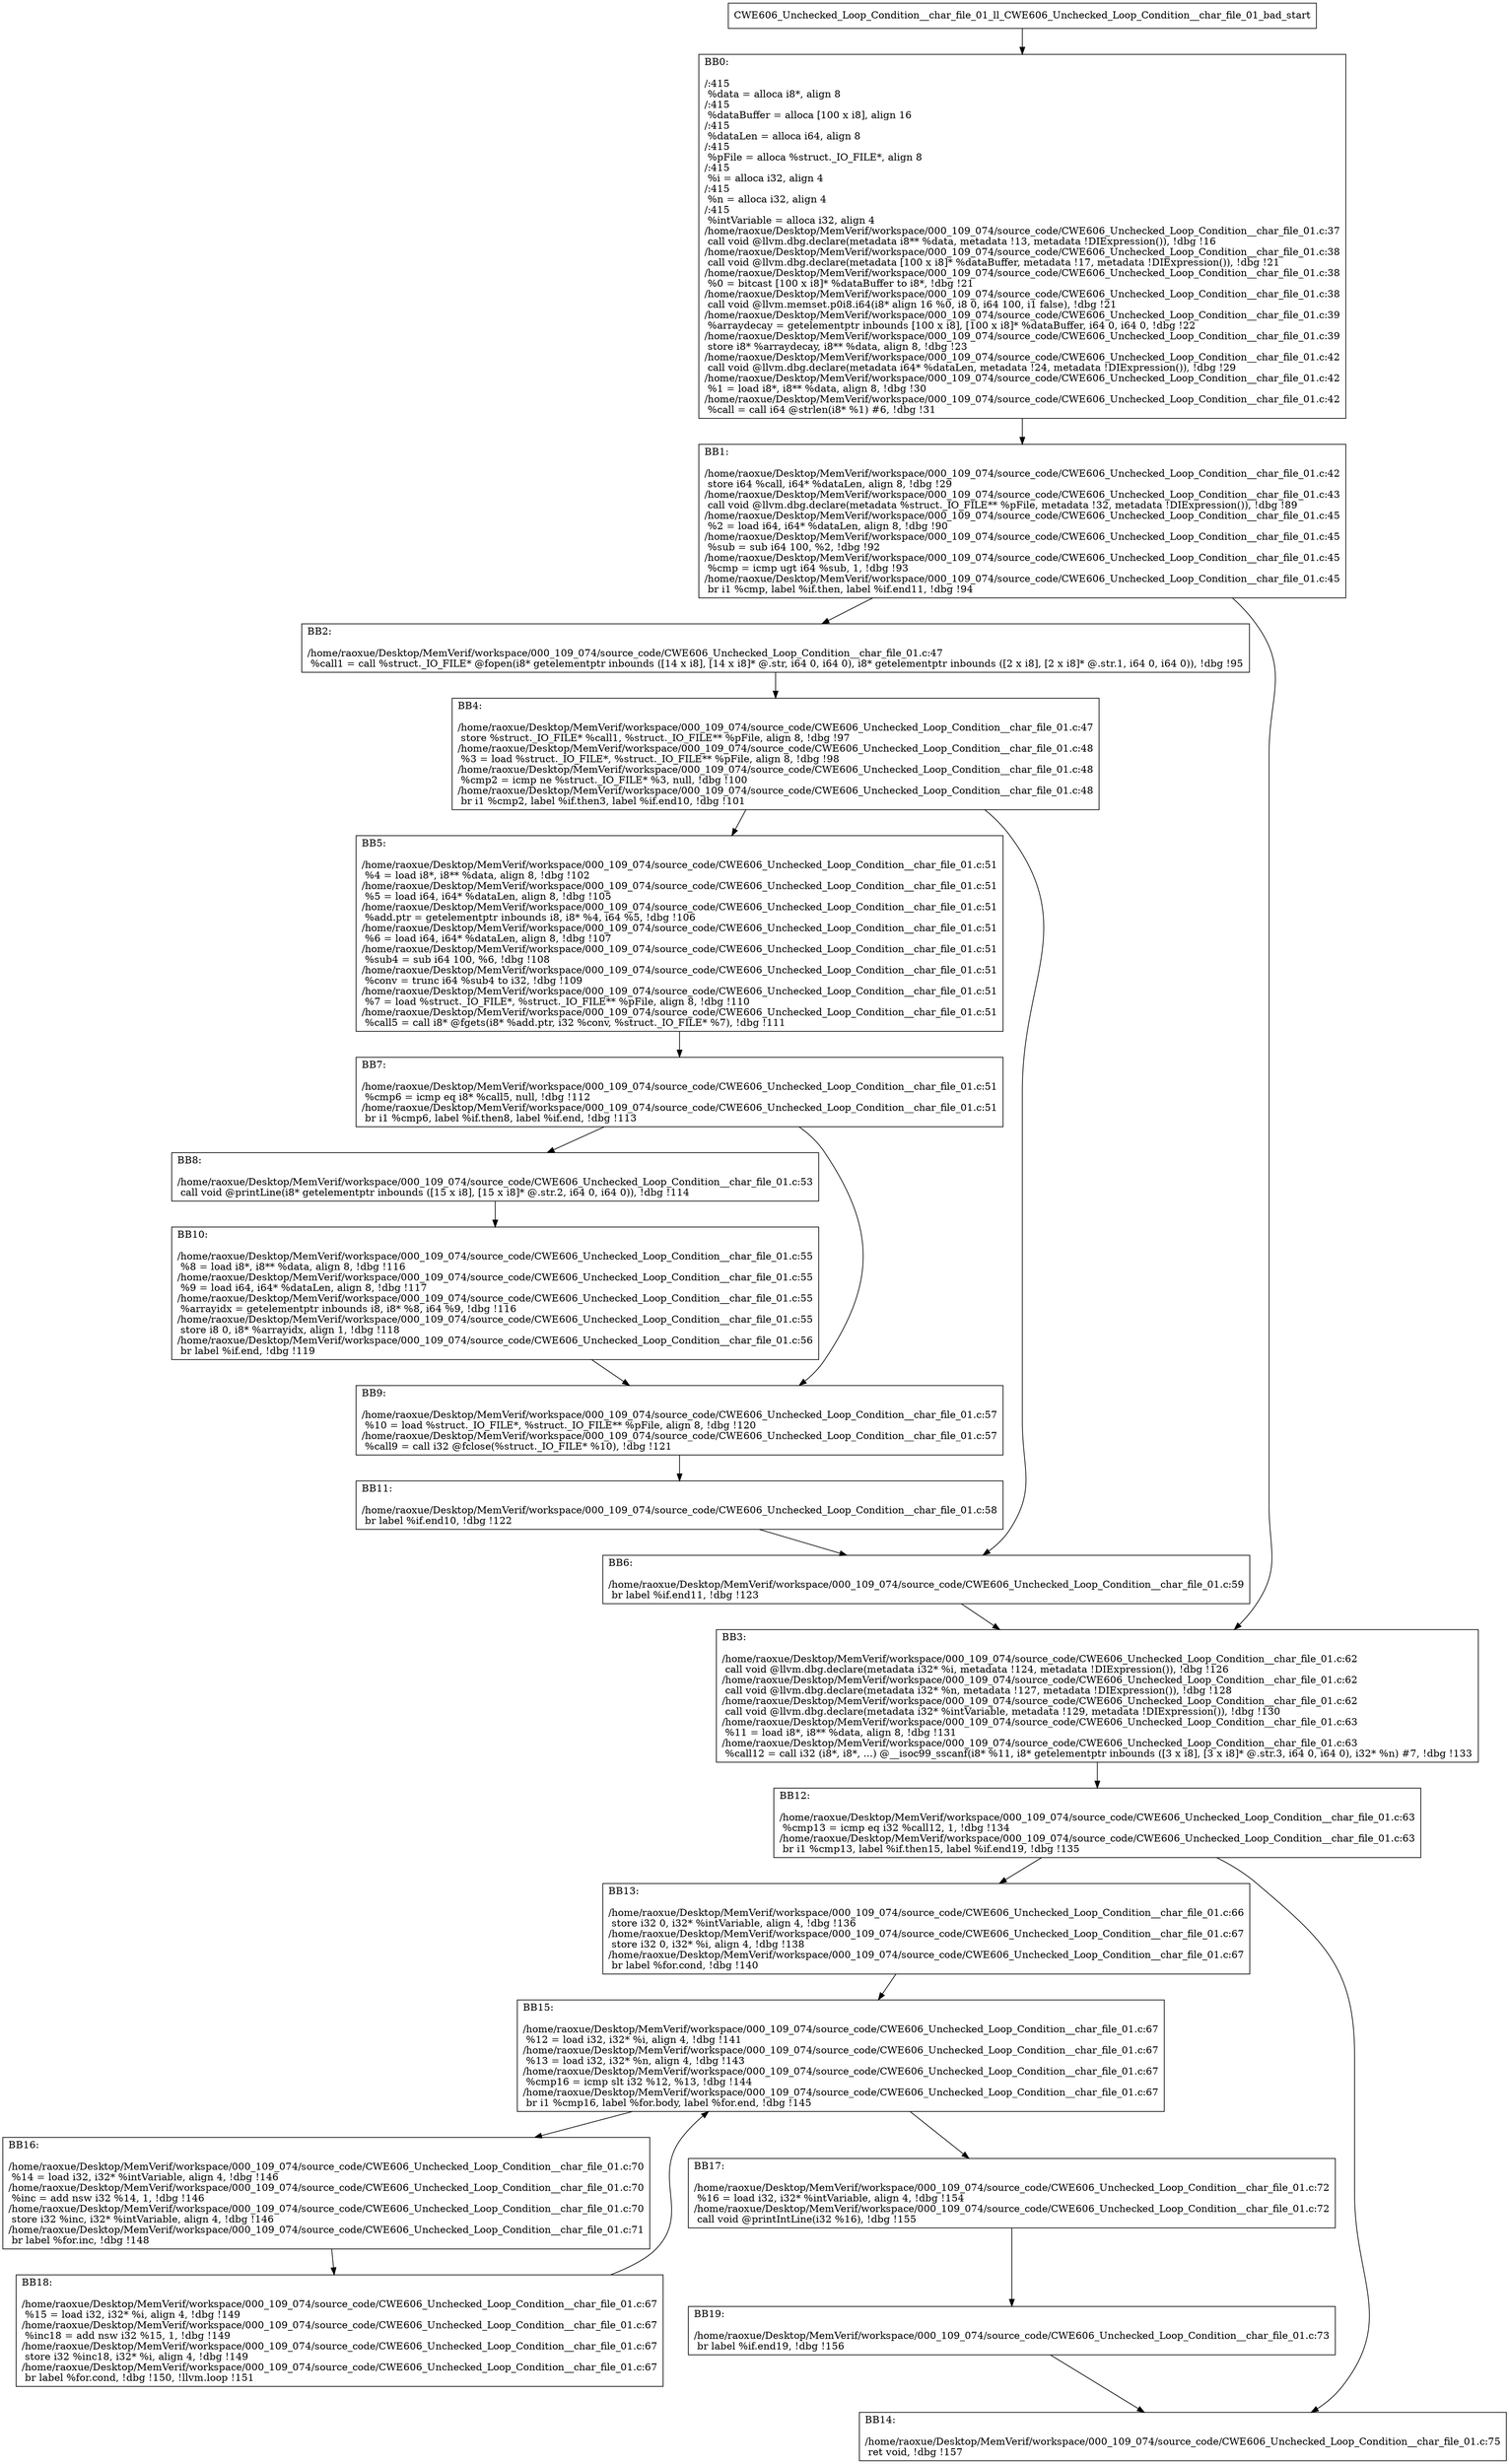 digraph "CFG for'CWE606_Unchecked_Loop_Condition__char_file_01_ll_CWE606_Unchecked_Loop_Condition__char_file_01_bad' function" {
	BBCWE606_Unchecked_Loop_Condition__char_file_01_ll_CWE606_Unchecked_Loop_Condition__char_file_01_bad_start[shape=record,label="{CWE606_Unchecked_Loop_Condition__char_file_01_ll_CWE606_Unchecked_Loop_Condition__char_file_01_bad_start}"];
	BBCWE606_Unchecked_Loop_Condition__char_file_01_ll_CWE606_Unchecked_Loop_Condition__char_file_01_bad_start-> CWE606_Unchecked_Loop_Condition__char_file_01_ll_CWE606_Unchecked_Loop_Condition__char_file_01_badBB0;
	CWE606_Unchecked_Loop_Condition__char_file_01_ll_CWE606_Unchecked_Loop_Condition__char_file_01_badBB0 [shape=record, label="{BB0:\l\l/:415\l
  %data = alloca i8*, align 8\l
/:415\l
  %dataBuffer = alloca [100 x i8], align 16\l
/:415\l
  %dataLen = alloca i64, align 8\l
/:415\l
  %pFile = alloca %struct._IO_FILE*, align 8\l
/:415\l
  %i = alloca i32, align 4\l
/:415\l
  %n = alloca i32, align 4\l
/:415\l
  %intVariable = alloca i32, align 4\l
/home/raoxue/Desktop/MemVerif/workspace/000_109_074/source_code/CWE606_Unchecked_Loop_Condition__char_file_01.c:37\l
  call void @llvm.dbg.declare(metadata i8** %data, metadata !13, metadata !DIExpression()), !dbg !16\l
/home/raoxue/Desktop/MemVerif/workspace/000_109_074/source_code/CWE606_Unchecked_Loop_Condition__char_file_01.c:38\l
  call void @llvm.dbg.declare(metadata [100 x i8]* %dataBuffer, metadata !17, metadata !DIExpression()), !dbg !21\l
/home/raoxue/Desktop/MemVerif/workspace/000_109_074/source_code/CWE606_Unchecked_Loop_Condition__char_file_01.c:38\l
  %0 = bitcast [100 x i8]* %dataBuffer to i8*, !dbg !21\l
/home/raoxue/Desktop/MemVerif/workspace/000_109_074/source_code/CWE606_Unchecked_Loop_Condition__char_file_01.c:38\l
  call void @llvm.memset.p0i8.i64(i8* align 16 %0, i8 0, i64 100, i1 false), !dbg !21\l
/home/raoxue/Desktop/MemVerif/workspace/000_109_074/source_code/CWE606_Unchecked_Loop_Condition__char_file_01.c:39\l
  %arraydecay = getelementptr inbounds [100 x i8], [100 x i8]* %dataBuffer, i64 0, i64 0, !dbg !22\l
/home/raoxue/Desktop/MemVerif/workspace/000_109_074/source_code/CWE606_Unchecked_Loop_Condition__char_file_01.c:39\l
  store i8* %arraydecay, i8** %data, align 8, !dbg !23\l
/home/raoxue/Desktop/MemVerif/workspace/000_109_074/source_code/CWE606_Unchecked_Loop_Condition__char_file_01.c:42\l
  call void @llvm.dbg.declare(metadata i64* %dataLen, metadata !24, metadata !DIExpression()), !dbg !29\l
/home/raoxue/Desktop/MemVerif/workspace/000_109_074/source_code/CWE606_Unchecked_Loop_Condition__char_file_01.c:42\l
  %1 = load i8*, i8** %data, align 8, !dbg !30\l
/home/raoxue/Desktop/MemVerif/workspace/000_109_074/source_code/CWE606_Unchecked_Loop_Condition__char_file_01.c:42\l
  %call = call i64 @strlen(i8* %1) #6, !dbg !31\l
}"];
	CWE606_Unchecked_Loop_Condition__char_file_01_ll_CWE606_Unchecked_Loop_Condition__char_file_01_badBB0-> CWE606_Unchecked_Loop_Condition__char_file_01_ll_CWE606_Unchecked_Loop_Condition__char_file_01_badBB1;
	CWE606_Unchecked_Loop_Condition__char_file_01_ll_CWE606_Unchecked_Loop_Condition__char_file_01_badBB1 [shape=record, label="{BB1:\l\l/home/raoxue/Desktop/MemVerif/workspace/000_109_074/source_code/CWE606_Unchecked_Loop_Condition__char_file_01.c:42\l
  store i64 %call, i64* %dataLen, align 8, !dbg !29\l
/home/raoxue/Desktop/MemVerif/workspace/000_109_074/source_code/CWE606_Unchecked_Loop_Condition__char_file_01.c:43\l
  call void @llvm.dbg.declare(metadata %struct._IO_FILE** %pFile, metadata !32, metadata !DIExpression()), !dbg !89\l
/home/raoxue/Desktop/MemVerif/workspace/000_109_074/source_code/CWE606_Unchecked_Loop_Condition__char_file_01.c:45\l
  %2 = load i64, i64* %dataLen, align 8, !dbg !90\l
/home/raoxue/Desktop/MemVerif/workspace/000_109_074/source_code/CWE606_Unchecked_Loop_Condition__char_file_01.c:45\l
  %sub = sub i64 100, %2, !dbg !92\l
/home/raoxue/Desktop/MemVerif/workspace/000_109_074/source_code/CWE606_Unchecked_Loop_Condition__char_file_01.c:45\l
  %cmp = icmp ugt i64 %sub, 1, !dbg !93\l
/home/raoxue/Desktop/MemVerif/workspace/000_109_074/source_code/CWE606_Unchecked_Loop_Condition__char_file_01.c:45\l
  br i1 %cmp, label %if.then, label %if.end11, !dbg !94\l
}"];
	CWE606_Unchecked_Loop_Condition__char_file_01_ll_CWE606_Unchecked_Loop_Condition__char_file_01_badBB1-> CWE606_Unchecked_Loop_Condition__char_file_01_ll_CWE606_Unchecked_Loop_Condition__char_file_01_badBB2;
	CWE606_Unchecked_Loop_Condition__char_file_01_ll_CWE606_Unchecked_Loop_Condition__char_file_01_badBB1-> CWE606_Unchecked_Loop_Condition__char_file_01_ll_CWE606_Unchecked_Loop_Condition__char_file_01_badBB3;
	CWE606_Unchecked_Loop_Condition__char_file_01_ll_CWE606_Unchecked_Loop_Condition__char_file_01_badBB2 [shape=record, label="{BB2:\l\l/home/raoxue/Desktop/MemVerif/workspace/000_109_074/source_code/CWE606_Unchecked_Loop_Condition__char_file_01.c:47\l
  %call1 = call %struct._IO_FILE* @fopen(i8* getelementptr inbounds ([14 x i8], [14 x i8]* @.str, i64 0, i64 0), i8* getelementptr inbounds ([2 x i8], [2 x i8]* @.str.1, i64 0, i64 0)), !dbg !95\l
}"];
	CWE606_Unchecked_Loop_Condition__char_file_01_ll_CWE606_Unchecked_Loop_Condition__char_file_01_badBB2-> CWE606_Unchecked_Loop_Condition__char_file_01_ll_CWE606_Unchecked_Loop_Condition__char_file_01_badBB4;
	CWE606_Unchecked_Loop_Condition__char_file_01_ll_CWE606_Unchecked_Loop_Condition__char_file_01_badBB4 [shape=record, label="{BB4:\l\l/home/raoxue/Desktop/MemVerif/workspace/000_109_074/source_code/CWE606_Unchecked_Loop_Condition__char_file_01.c:47\l
  store %struct._IO_FILE* %call1, %struct._IO_FILE** %pFile, align 8, !dbg !97\l
/home/raoxue/Desktop/MemVerif/workspace/000_109_074/source_code/CWE606_Unchecked_Loop_Condition__char_file_01.c:48\l
  %3 = load %struct._IO_FILE*, %struct._IO_FILE** %pFile, align 8, !dbg !98\l
/home/raoxue/Desktop/MemVerif/workspace/000_109_074/source_code/CWE606_Unchecked_Loop_Condition__char_file_01.c:48\l
  %cmp2 = icmp ne %struct._IO_FILE* %3, null, !dbg !100\l
/home/raoxue/Desktop/MemVerif/workspace/000_109_074/source_code/CWE606_Unchecked_Loop_Condition__char_file_01.c:48\l
  br i1 %cmp2, label %if.then3, label %if.end10, !dbg !101\l
}"];
	CWE606_Unchecked_Loop_Condition__char_file_01_ll_CWE606_Unchecked_Loop_Condition__char_file_01_badBB4-> CWE606_Unchecked_Loop_Condition__char_file_01_ll_CWE606_Unchecked_Loop_Condition__char_file_01_badBB5;
	CWE606_Unchecked_Loop_Condition__char_file_01_ll_CWE606_Unchecked_Loop_Condition__char_file_01_badBB4-> CWE606_Unchecked_Loop_Condition__char_file_01_ll_CWE606_Unchecked_Loop_Condition__char_file_01_badBB6;
	CWE606_Unchecked_Loop_Condition__char_file_01_ll_CWE606_Unchecked_Loop_Condition__char_file_01_badBB5 [shape=record, label="{BB5:\l\l/home/raoxue/Desktop/MemVerif/workspace/000_109_074/source_code/CWE606_Unchecked_Loop_Condition__char_file_01.c:51\l
  %4 = load i8*, i8** %data, align 8, !dbg !102\l
/home/raoxue/Desktop/MemVerif/workspace/000_109_074/source_code/CWE606_Unchecked_Loop_Condition__char_file_01.c:51\l
  %5 = load i64, i64* %dataLen, align 8, !dbg !105\l
/home/raoxue/Desktop/MemVerif/workspace/000_109_074/source_code/CWE606_Unchecked_Loop_Condition__char_file_01.c:51\l
  %add.ptr = getelementptr inbounds i8, i8* %4, i64 %5, !dbg !106\l
/home/raoxue/Desktop/MemVerif/workspace/000_109_074/source_code/CWE606_Unchecked_Loop_Condition__char_file_01.c:51\l
  %6 = load i64, i64* %dataLen, align 8, !dbg !107\l
/home/raoxue/Desktop/MemVerif/workspace/000_109_074/source_code/CWE606_Unchecked_Loop_Condition__char_file_01.c:51\l
  %sub4 = sub i64 100, %6, !dbg !108\l
/home/raoxue/Desktop/MemVerif/workspace/000_109_074/source_code/CWE606_Unchecked_Loop_Condition__char_file_01.c:51\l
  %conv = trunc i64 %sub4 to i32, !dbg !109\l
/home/raoxue/Desktop/MemVerif/workspace/000_109_074/source_code/CWE606_Unchecked_Loop_Condition__char_file_01.c:51\l
  %7 = load %struct._IO_FILE*, %struct._IO_FILE** %pFile, align 8, !dbg !110\l
/home/raoxue/Desktop/MemVerif/workspace/000_109_074/source_code/CWE606_Unchecked_Loop_Condition__char_file_01.c:51\l
  %call5 = call i8* @fgets(i8* %add.ptr, i32 %conv, %struct._IO_FILE* %7), !dbg !111\l
}"];
	CWE606_Unchecked_Loop_Condition__char_file_01_ll_CWE606_Unchecked_Loop_Condition__char_file_01_badBB5-> CWE606_Unchecked_Loop_Condition__char_file_01_ll_CWE606_Unchecked_Loop_Condition__char_file_01_badBB7;
	CWE606_Unchecked_Loop_Condition__char_file_01_ll_CWE606_Unchecked_Loop_Condition__char_file_01_badBB7 [shape=record, label="{BB7:\l\l/home/raoxue/Desktop/MemVerif/workspace/000_109_074/source_code/CWE606_Unchecked_Loop_Condition__char_file_01.c:51\l
  %cmp6 = icmp eq i8* %call5, null, !dbg !112\l
/home/raoxue/Desktop/MemVerif/workspace/000_109_074/source_code/CWE606_Unchecked_Loop_Condition__char_file_01.c:51\l
  br i1 %cmp6, label %if.then8, label %if.end, !dbg !113\l
}"];
	CWE606_Unchecked_Loop_Condition__char_file_01_ll_CWE606_Unchecked_Loop_Condition__char_file_01_badBB7-> CWE606_Unchecked_Loop_Condition__char_file_01_ll_CWE606_Unchecked_Loop_Condition__char_file_01_badBB8;
	CWE606_Unchecked_Loop_Condition__char_file_01_ll_CWE606_Unchecked_Loop_Condition__char_file_01_badBB7-> CWE606_Unchecked_Loop_Condition__char_file_01_ll_CWE606_Unchecked_Loop_Condition__char_file_01_badBB9;
	CWE606_Unchecked_Loop_Condition__char_file_01_ll_CWE606_Unchecked_Loop_Condition__char_file_01_badBB8 [shape=record, label="{BB8:\l\l/home/raoxue/Desktop/MemVerif/workspace/000_109_074/source_code/CWE606_Unchecked_Loop_Condition__char_file_01.c:53\l
  call void @printLine(i8* getelementptr inbounds ([15 x i8], [15 x i8]* @.str.2, i64 0, i64 0)), !dbg !114\l
}"];
	CWE606_Unchecked_Loop_Condition__char_file_01_ll_CWE606_Unchecked_Loop_Condition__char_file_01_badBB8-> CWE606_Unchecked_Loop_Condition__char_file_01_ll_CWE606_Unchecked_Loop_Condition__char_file_01_badBB10;
	CWE606_Unchecked_Loop_Condition__char_file_01_ll_CWE606_Unchecked_Loop_Condition__char_file_01_badBB10 [shape=record, label="{BB10:\l\l/home/raoxue/Desktop/MemVerif/workspace/000_109_074/source_code/CWE606_Unchecked_Loop_Condition__char_file_01.c:55\l
  %8 = load i8*, i8** %data, align 8, !dbg !116\l
/home/raoxue/Desktop/MemVerif/workspace/000_109_074/source_code/CWE606_Unchecked_Loop_Condition__char_file_01.c:55\l
  %9 = load i64, i64* %dataLen, align 8, !dbg !117\l
/home/raoxue/Desktop/MemVerif/workspace/000_109_074/source_code/CWE606_Unchecked_Loop_Condition__char_file_01.c:55\l
  %arrayidx = getelementptr inbounds i8, i8* %8, i64 %9, !dbg !116\l
/home/raoxue/Desktop/MemVerif/workspace/000_109_074/source_code/CWE606_Unchecked_Loop_Condition__char_file_01.c:55\l
  store i8 0, i8* %arrayidx, align 1, !dbg !118\l
/home/raoxue/Desktop/MemVerif/workspace/000_109_074/source_code/CWE606_Unchecked_Loop_Condition__char_file_01.c:56\l
  br label %if.end, !dbg !119\l
}"];
	CWE606_Unchecked_Loop_Condition__char_file_01_ll_CWE606_Unchecked_Loop_Condition__char_file_01_badBB10-> CWE606_Unchecked_Loop_Condition__char_file_01_ll_CWE606_Unchecked_Loop_Condition__char_file_01_badBB9;
	CWE606_Unchecked_Loop_Condition__char_file_01_ll_CWE606_Unchecked_Loop_Condition__char_file_01_badBB9 [shape=record, label="{BB9:\l\l/home/raoxue/Desktop/MemVerif/workspace/000_109_074/source_code/CWE606_Unchecked_Loop_Condition__char_file_01.c:57\l
  %10 = load %struct._IO_FILE*, %struct._IO_FILE** %pFile, align 8, !dbg !120\l
/home/raoxue/Desktop/MemVerif/workspace/000_109_074/source_code/CWE606_Unchecked_Loop_Condition__char_file_01.c:57\l
  %call9 = call i32 @fclose(%struct._IO_FILE* %10), !dbg !121\l
}"];
	CWE606_Unchecked_Loop_Condition__char_file_01_ll_CWE606_Unchecked_Loop_Condition__char_file_01_badBB9-> CWE606_Unchecked_Loop_Condition__char_file_01_ll_CWE606_Unchecked_Loop_Condition__char_file_01_badBB11;
	CWE606_Unchecked_Loop_Condition__char_file_01_ll_CWE606_Unchecked_Loop_Condition__char_file_01_badBB11 [shape=record, label="{BB11:\l\l/home/raoxue/Desktop/MemVerif/workspace/000_109_074/source_code/CWE606_Unchecked_Loop_Condition__char_file_01.c:58\l
  br label %if.end10, !dbg !122\l
}"];
	CWE606_Unchecked_Loop_Condition__char_file_01_ll_CWE606_Unchecked_Loop_Condition__char_file_01_badBB11-> CWE606_Unchecked_Loop_Condition__char_file_01_ll_CWE606_Unchecked_Loop_Condition__char_file_01_badBB6;
	CWE606_Unchecked_Loop_Condition__char_file_01_ll_CWE606_Unchecked_Loop_Condition__char_file_01_badBB6 [shape=record, label="{BB6:\l\l/home/raoxue/Desktop/MemVerif/workspace/000_109_074/source_code/CWE606_Unchecked_Loop_Condition__char_file_01.c:59\l
  br label %if.end11, !dbg !123\l
}"];
	CWE606_Unchecked_Loop_Condition__char_file_01_ll_CWE606_Unchecked_Loop_Condition__char_file_01_badBB6-> CWE606_Unchecked_Loop_Condition__char_file_01_ll_CWE606_Unchecked_Loop_Condition__char_file_01_badBB3;
	CWE606_Unchecked_Loop_Condition__char_file_01_ll_CWE606_Unchecked_Loop_Condition__char_file_01_badBB3 [shape=record, label="{BB3:\l\l/home/raoxue/Desktop/MemVerif/workspace/000_109_074/source_code/CWE606_Unchecked_Loop_Condition__char_file_01.c:62\l
  call void @llvm.dbg.declare(metadata i32* %i, metadata !124, metadata !DIExpression()), !dbg !126\l
/home/raoxue/Desktop/MemVerif/workspace/000_109_074/source_code/CWE606_Unchecked_Loop_Condition__char_file_01.c:62\l
  call void @llvm.dbg.declare(metadata i32* %n, metadata !127, metadata !DIExpression()), !dbg !128\l
/home/raoxue/Desktop/MemVerif/workspace/000_109_074/source_code/CWE606_Unchecked_Loop_Condition__char_file_01.c:62\l
  call void @llvm.dbg.declare(metadata i32* %intVariable, metadata !129, metadata !DIExpression()), !dbg !130\l
/home/raoxue/Desktop/MemVerif/workspace/000_109_074/source_code/CWE606_Unchecked_Loop_Condition__char_file_01.c:63\l
  %11 = load i8*, i8** %data, align 8, !dbg !131\l
/home/raoxue/Desktop/MemVerif/workspace/000_109_074/source_code/CWE606_Unchecked_Loop_Condition__char_file_01.c:63\l
  %call12 = call i32 (i8*, i8*, ...) @__isoc99_sscanf(i8* %11, i8* getelementptr inbounds ([3 x i8], [3 x i8]* @.str.3, i64 0, i64 0), i32* %n) #7, !dbg !133\l
}"];
	CWE606_Unchecked_Loop_Condition__char_file_01_ll_CWE606_Unchecked_Loop_Condition__char_file_01_badBB3-> CWE606_Unchecked_Loop_Condition__char_file_01_ll_CWE606_Unchecked_Loop_Condition__char_file_01_badBB12;
	CWE606_Unchecked_Loop_Condition__char_file_01_ll_CWE606_Unchecked_Loop_Condition__char_file_01_badBB12 [shape=record, label="{BB12:\l\l/home/raoxue/Desktop/MemVerif/workspace/000_109_074/source_code/CWE606_Unchecked_Loop_Condition__char_file_01.c:63\l
  %cmp13 = icmp eq i32 %call12, 1, !dbg !134\l
/home/raoxue/Desktop/MemVerif/workspace/000_109_074/source_code/CWE606_Unchecked_Loop_Condition__char_file_01.c:63\l
  br i1 %cmp13, label %if.then15, label %if.end19, !dbg !135\l
}"];
	CWE606_Unchecked_Loop_Condition__char_file_01_ll_CWE606_Unchecked_Loop_Condition__char_file_01_badBB12-> CWE606_Unchecked_Loop_Condition__char_file_01_ll_CWE606_Unchecked_Loop_Condition__char_file_01_badBB13;
	CWE606_Unchecked_Loop_Condition__char_file_01_ll_CWE606_Unchecked_Loop_Condition__char_file_01_badBB12-> CWE606_Unchecked_Loop_Condition__char_file_01_ll_CWE606_Unchecked_Loop_Condition__char_file_01_badBB14;
	CWE606_Unchecked_Loop_Condition__char_file_01_ll_CWE606_Unchecked_Loop_Condition__char_file_01_badBB13 [shape=record, label="{BB13:\l\l/home/raoxue/Desktop/MemVerif/workspace/000_109_074/source_code/CWE606_Unchecked_Loop_Condition__char_file_01.c:66\l
  store i32 0, i32* %intVariable, align 4, !dbg !136\l
/home/raoxue/Desktop/MemVerif/workspace/000_109_074/source_code/CWE606_Unchecked_Loop_Condition__char_file_01.c:67\l
  store i32 0, i32* %i, align 4, !dbg !138\l
/home/raoxue/Desktop/MemVerif/workspace/000_109_074/source_code/CWE606_Unchecked_Loop_Condition__char_file_01.c:67\l
  br label %for.cond, !dbg !140\l
}"];
	CWE606_Unchecked_Loop_Condition__char_file_01_ll_CWE606_Unchecked_Loop_Condition__char_file_01_badBB13-> CWE606_Unchecked_Loop_Condition__char_file_01_ll_CWE606_Unchecked_Loop_Condition__char_file_01_badBB15;
	CWE606_Unchecked_Loop_Condition__char_file_01_ll_CWE606_Unchecked_Loop_Condition__char_file_01_badBB15 [shape=record, label="{BB15:\l\l/home/raoxue/Desktop/MemVerif/workspace/000_109_074/source_code/CWE606_Unchecked_Loop_Condition__char_file_01.c:67\l
  %12 = load i32, i32* %i, align 4, !dbg !141\l
/home/raoxue/Desktop/MemVerif/workspace/000_109_074/source_code/CWE606_Unchecked_Loop_Condition__char_file_01.c:67\l
  %13 = load i32, i32* %n, align 4, !dbg !143\l
/home/raoxue/Desktop/MemVerif/workspace/000_109_074/source_code/CWE606_Unchecked_Loop_Condition__char_file_01.c:67\l
  %cmp16 = icmp slt i32 %12, %13, !dbg !144\l
/home/raoxue/Desktop/MemVerif/workspace/000_109_074/source_code/CWE606_Unchecked_Loop_Condition__char_file_01.c:67\l
  br i1 %cmp16, label %for.body, label %for.end, !dbg !145\l
}"];
	CWE606_Unchecked_Loop_Condition__char_file_01_ll_CWE606_Unchecked_Loop_Condition__char_file_01_badBB15-> CWE606_Unchecked_Loop_Condition__char_file_01_ll_CWE606_Unchecked_Loop_Condition__char_file_01_badBB16;
	CWE606_Unchecked_Loop_Condition__char_file_01_ll_CWE606_Unchecked_Loop_Condition__char_file_01_badBB15-> CWE606_Unchecked_Loop_Condition__char_file_01_ll_CWE606_Unchecked_Loop_Condition__char_file_01_badBB17;
	CWE606_Unchecked_Loop_Condition__char_file_01_ll_CWE606_Unchecked_Loop_Condition__char_file_01_badBB16 [shape=record, label="{BB16:\l\l/home/raoxue/Desktop/MemVerif/workspace/000_109_074/source_code/CWE606_Unchecked_Loop_Condition__char_file_01.c:70\l
  %14 = load i32, i32* %intVariable, align 4, !dbg !146\l
/home/raoxue/Desktop/MemVerif/workspace/000_109_074/source_code/CWE606_Unchecked_Loop_Condition__char_file_01.c:70\l
  %inc = add nsw i32 %14, 1, !dbg !146\l
/home/raoxue/Desktop/MemVerif/workspace/000_109_074/source_code/CWE606_Unchecked_Loop_Condition__char_file_01.c:70\l
  store i32 %inc, i32* %intVariable, align 4, !dbg !146\l
/home/raoxue/Desktop/MemVerif/workspace/000_109_074/source_code/CWE606_Unchecked_Loop_Condition__char_file_01.c:71\l
  br label %for.inc, !dbg !148\l
}"];
	CWE606_Unchecked_Loop_Condition__char_file_01_ll_CWE606_Unchecked_Loop_Condition__char_file_01_badBB16-> CWE606_Unchecked_Loop_Condition__char_file_01_ll_CWE606_Unchecked_Loop_Condition__char_file_01_badBB18;
	CWE606_Unchecked_Loop_Condition__char_file_01_ll_CWE606_Unchecked_Loop_Condition__char_file_01_badBB18 [shape=record, label="{BB18:\l\l/home/raoxue/Desktop/MemVerif/workspace/000_109_074/source_code/CWE606_Unchecked_Loop_Condition__char_file_01.c:67\l
  %15 = load i32, i32* %i, align 4, !dbg !149\l
/home/raoxue/Desktop/MemVerif/workspace/000_109_074/source_code/CWE606_Unchecked_Loop_Condition__char_file_01.c:67\l
  %inc18 = add nsw i32 %15, 1, !dbg !149\l
/home/raoxue/Desktop/MemVerif/workspace/000_109_074/source_code/CWE606_Unchecked_Loop_Condition__char_file_01.c:67\l
  store i32 %inc18, i32* %i, align 4, !dbg !149\l
/home/raoxue/Desktop/MemVerif/workspace/000_109_074/source_code/CWE606_Unchecked_Loop_Condition__char_file_01.c:67\l
  br label %for.cond, !dbg !150, !llvm.loop !151\l
}"];
	CWE606_Unchecked_Loop_Condition__char_file_01_ll_CWE606_Unchecked_Loop_Condition__char_file_01_badBB18-> CWE606_Unchecked_Loop_Condition__char_file_01_ll_CWE606_Unchecked_Loop_Condition__char_file_01_badBB15;
	CWE606_Unchecked_Loop_Condition__char_file_01_ll_CWE606_Unchecked_Loop_Condition__char_file_01_badBB17 [shape=record, label="{BB17:\l\l/home/raoxue/Desktop/MemVerif/workspace/000_109_074/source_code/CWE606_Unchecked_Loop_Condition__char_file_01.c:72\l
  %16 = load i32, i32* %intVariable, align 4, !dbg !154\l
/home/raoxue/Desktop/MemVerif/workspace/000_109_074/source_code/CWE606_Unchecked_Loop_Condition__char_file_01.c:72\l
  call void @printIntLine(i32 %16), !dbg !155\l
}"];
	CWE606_Unchecked_Loop_Condition__char_file_01_ll_CWE606_Unchecked_Loop_Condition__char_file_01_badBB17-> CWE606_Unchecked_Loop_Condition__char_file_01_ll_CWE606_Unchecked_Loop_Condition__char_file_01_badBB19;
	CWE606_Unchecked_Loop_Condition__char_file_01_ll_CWE606_Unchecked_Loop_Condition__char_file_01_badBB19 [shape=record, label="{BB19:\l\l/home/raoxue/Desktop/MemVerif/workspace/000_109_074/source_code/CWE606_Unchecked_Loop_Condition__char_file_01.c:73\l
  br label %if.end19, !dbg !156\l
}"];
	CWE606_Unchecked_Loop_Condition__char_file_01_ll_CWE606_Unchecked_Loop_Condition__char_file_01_badBB19-> CWE606_Unchecked_Loop_Condition__char_file_01_ll_CWE606_Unchecked_Loop_Condition__char_file_01_badBB14;
	CWE606_Unchecked_Loop_Condition__char_file_01_ll_CWE606_Unchecked_Loop_Condition__char_file_01_badBB14 [shape=record, label="{BB14:\l\l/home/raoxue/Desktop/MemVerif/workspace/000_109_074/source_code/CWE606_Unchecked_Loop_Condition__char_file_01.c:75\l
  ret void, !dbg !157\l
}"];
}
